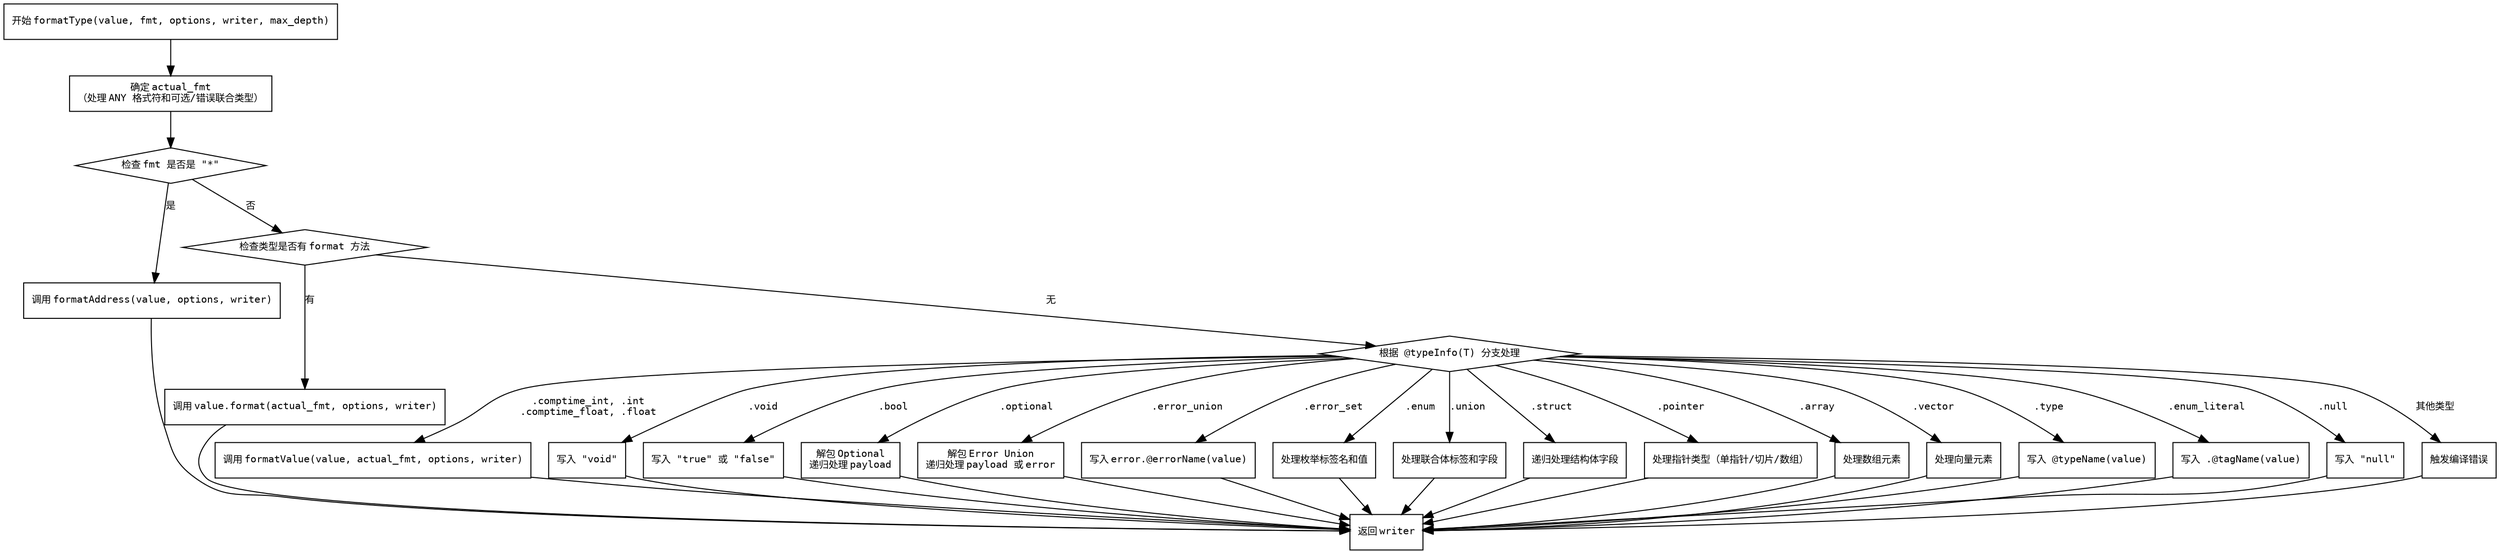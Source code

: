 
digraph formatType {
    node [shape=rectangle, fontname="Courier", fontsize=10];
    edge [fontname="Courier", fontsize=10];

    start [label="开始 formatType(value, fmt, options, writer, max_depth)"];
    determine_actual_fmt [label="确定 actual_fmt\n（处理 ANY 格式符和可选/错误联合类型）"];
    check_asterisk_fmt [label="检查 fmt 是否是 \"*\"" shape=diamond];
    format_address [label="调用 formatAddress(value, options, writer)"];
    check_format_method [label="检查类型是否有 format 方法" shape=diamond];
    call_value_format [label="调用 value.format(actual_fmt, options, writer)"];
    type_switch [label="根据 @typeInfo(T) 分支处理" shape=diamond];

    // 主要流程
    start -> determine_actual_fmt;
    determine_actual_fmt -> check_asterisk_fmt;

    // 处理 "*" 格式符
    check_asterisk_fmt -> format_address [label="是"];
    check_asterisk_fmt -> check_format_method [label="否"];

    // 检查 format 方法
    check_format_method -> call_value_format [label="有"];
    check_format_method -> type_switch [label="无"];

    // 类型处理分支
    type_switch -> handle_int_float [label=".comptime_int, .int\n.comptime_float, .float"];
    type_switch -> handle_void [label=".void"];
    type_switch -> handle_bool [label=".bool"];
    type_switch -> handle_optional [label=".optional"];
    type_switch -> handle_error_union [label=".error_union"];
    type_switch -> handle_error_set [label=".error_set"];
    type_switch -> handle_enum [label=".enum"];
    type_switch -> handle_union [label=".union"];
    type_switch -> handle_struct [label=".struct"];
    type_switch -> handle_pointer [label=".pointer"];
    type_switch -> handle_array [label=".array"];
    type_switch -> handle_vector [label=".vector"];
    type_switch -> handle_type [label=".type"];
    type_switch -> handle_enum_literal [label=".enum_literal"];
    type_switch -> handle_null [label=".null"];
    type_switch -> compile_error [label="其他类型"];

    // 各类型处理节点
    handle_int_float [label="调用 formatValue(value, actual_fmt, options, writer)"];
    handle_void [label="写入 \"void\""];
    handle_bool [label="写入 \"true\" 或 \"false\""];
    handle_optional [label="解包 Optional\n递归处理 payload"];
    handle_error_union [label="解包 Error Union\n递归处理 payload 或 error"];
    handle_error_set [label="写入 error.@errorName(value)"];
    handle_enum [label="处理枚举标签名和值"];
    handle_union [label="处理联合体标签和字段"];
    handle_struct [label="递归处理结构体字段"];
    handle_pointer [label="处理指针类型（单指针/切片/数组）"];
    handle_array [label="处理数组元素"];
    handle_vector [label="处理向量元素"];
    handle_type [label="写入 @typeName(value)"];
    handle_enum_literal [label="写入 .@tagName(value)"];
    handle_null [label="写入 \"null\""];
    compile_error [label="触发编译错误"];

    // 连接返回路径
    format_address -> end;
    call_value_format -> end;
    handle_int_float -> end;
    handle_void -> end;
    handle_bool -> end;
    handle_optional -> end;
    handle_error_union -> end;
    handle_error_set -> end;
    handle_enum -> end;
    handle_union -> end;
    handle_struct -> end;
    handle_pointer -> end;
    handle_array -> end;
    handle_vector -> end;
    handle_type -> end;
    handle_enum_literal -> end;
    handle_null -> end;
    compile_error -> end;

    end [label="返回 writer"];
}
